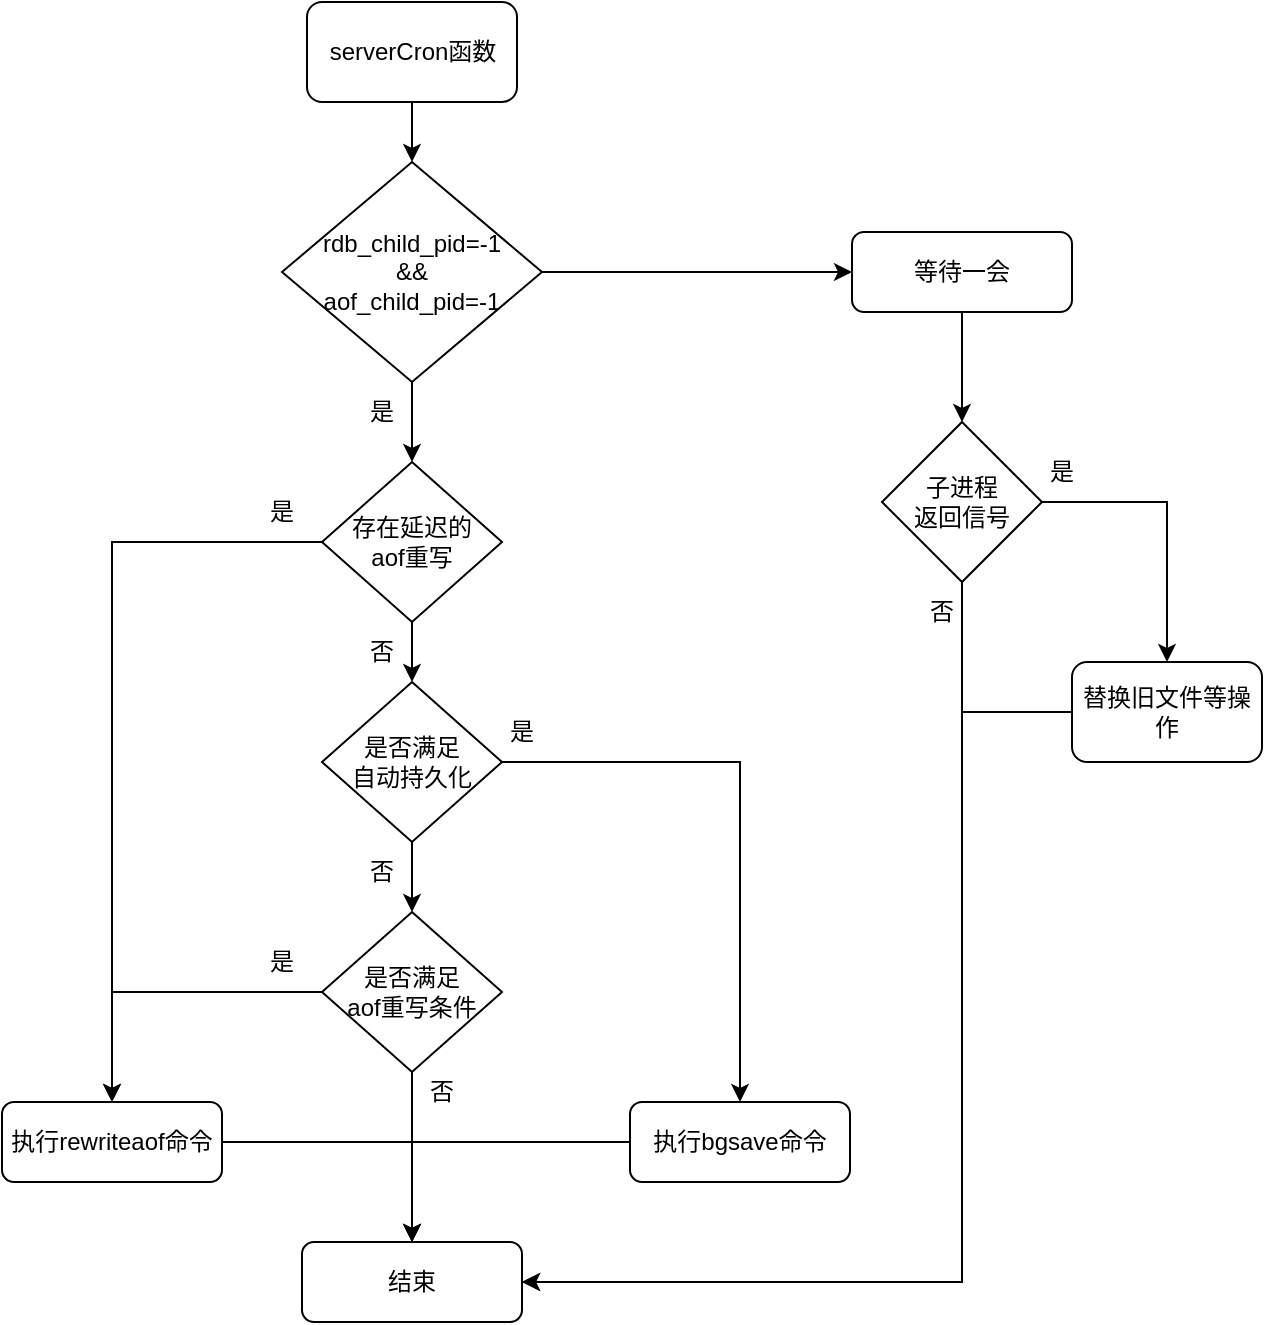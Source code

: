 <mxfile version="26.1.1">
  <diagram name="第 1 页" id="7LSkujbX7WvMR0XH07J_">
    <mxGraphModel dx="1026" dy="684" grid="1" gridSize="10" guides="1" tooltips="1" connect="1" arrows="1" fold="1" page="1" pageScale="1" pageWidth="827" pageHeight="1169" math="0" shadow="0">
      <root>
        <mxCell id="0" />
        <mxCell id="1" parent="0" />
        <mxCell id="iT_zX8NcqkzOm7zB-DMk-3" value="" style="edgeStyle=orthogonalEdgeStyle;rounded=0;orthogonalLoop=1;jettySize=auto;html=1;" edge="1" parent="1" source="iT_zX8NcqkzOm7zB-DMk-1" target="iT_zX8NcqkzOm7zB-DMk-2">
          <mxGeometry relative="1" as="geometry" />
        </mxCell>
        <mxCell id="iT_zX8NcqkzOm7zB-DMk-1" value="serverCron函数" style="rounded=1;whiteSpace=wrap;html=1;" vertex="1" parent="1">
          <mxGeometry x="252.5" y="90" width="105" height="50" as="geometry" />
        </mxCell>
        <mxCell id="iT_zX8NcqkzOm7zB-DMk-6" style="edgeStyle=orthogonalEdgeStyle;rounded=0;orthogonalLoop=1;jettySize=auto;html=1;entryX=0.5;entryY=0;entryDx=0;entryDy=0;" edge="1" parent="1" source="iT_zX8NcqkzOm7zB-DMk-2" target="iT_zX8NcqkzOm7zB-DMk-5">
          <mxGeometry relative="1" as="geometry" />
        </mxCell>
        <mxCell id="iT_zX8NcqkzOm7zB-DMk-28" style="edgeStyle=orthogonalEdgeStyle;rounded=0;orthogonalLoop=1;jettySize=auto;html=1;" edge="1" parent="1" source="iT_zX8NcqkzOm7zB-DMk-2" target="iT_zX8NcqkzOm7zB-DMk-27">
          <mxGeometry relative="1" as="geometry" />
        </mxCell>
        <mxCell id="iT_zX8NcqkzOm7zB-DMk-2" value="rdb_child_pid=-1&lt;div&gt;&amp;amp;&amp;amp;&lt;/div&gt;&lt;div&gt;aof_child_pid=-1&lt;/div&gt;" style="rhombus;whiteSpace=wrap;html=1;" vertex="1" parent="1">
          <mxGeometry x="240" y="170" width="130" height="110" as="geometry" />
        </mxCell>
        <mxCell id="iT_zX8NcqkzOm7zB-DMk-8" style="edgeStyle=orthogonalEdgeStyle;rounded=0;orthogonalLoop=1;jettySize=auto;html=1;" edge="1" parent="1" source="iT_zX8NcqkzOm7zB-DMk-5" target="iT_zX8NcqkzOm7zB-DMk-7">
          <mxGeometry relative="1" as="geometry" />
        </mxCell>
        <mxCell id="iT_zX8NcqkzOm7zB-DMk-10" value="" style="edgeStyle=orthogonalEdgeStyle;rounded=0;orthogonalLoop=1;jettySize=auto;html=1;" edge="1" parent="1" source="iT_zX8NcqkzOm7zB-DMk-5" target="iT_zX8NcqkzOm7zB-DMk-9">
          <mxGeometry relative="1" as="geometry" />
        </mxCell>
        <mxCell id="iT_zX8NcqkzOm7zB-DMk-5" value="存在延迟的&lt;div&gt;aof重写&lt;/div&gt;" style="rhombus;whiteSpace=wrap;html=1;" vertex="1" parent="1">
          <mxGeometry x="260" y="320" width="90" height="80" as="geometry" />
        </mxCell>
        <mxCell id="iT_zX8NcqkzOm7zB-DMk-24" style="edgeStyle=orthogonalEdgeStyle;rounded=0;orthogonalLoop=1;jettySize=auto;html=1;entryX=0.5;entryY=0;entryDx=0;entryDy=0;" edge="1" parent="1" source="iT_zX8NcqkzOm7zB-DMk-7" target="iT_zX8NcqkzOm7zB-DMk-23">
          <mxGeometry relative="1" as="geometry" />
        </mxCell>
        <mxCell id="iT_zX8NcqkzOm7zB-DMk-7" value="执行rewriteaof命令" style="rounded=1;whiteSpace=wrap;html=1;" vertex="1" parent="1">
          <mxGeometry x="100" y="640" width="110" height="40" as="geometry" />
        </mxCell>
        <mxCell id="iT_zX8NcqkzOm7zB-DMk-12" style="edgeStyle=orthogonalEdgeStyle;rounded=0;orthogonalLoop=1;jettySize=auto;html=1;" edge="1" parent="1" source="iT_zX8NcqkzOm7zB-DMk-9" target="iT_zX8NcqkzOm7zB-DMk-11">
          <mxGeometry relative="1" as="geometry" />
        </mxCell>
        <mxCell id="iT_zX8NcqkzOm7zB-DMk-14" value="" style="edgeStyle=orthogonalEdgeStyle;rounded=0;orthogonalLoop=1;jettySize=auto;html=1;" edge="1" parent="1" source="iT_zX8NcqkzOm7zB-DMk-9" target="iT_zX8NcqkzOm7zB-DMk-13">
          <mxGeometry relative="1" as="geometry" />
        </mxCell>
        <mxCell id="iT_zX8NcqkzOm7zB-DMk-9" value="是否满足&lt;div&gt;自动持久化&lt;/div&gt;" style="rhombus;whiteSpace=wrap;html=1;" vertex="1" parent="1">
          <mxGeometry x="260" y="430" width="90" height="80" as="geometry" />
        </mxCell>
        <mxCell id="iT_zX8NcqkzOm7zB-DMk-25" style="edgeStyle=orthogonalEdgeStyle;rounded=0;orthogonalLoop=1;jettySize=auto;html=1;entryX=0.5;entryY=0;entryDx=0;entryDy=0;" edge="1" parent="1" source="iT_zX8NcqkzOm7zB-DMk-11" target="iT_zX8NcqkzOm7zB-DMk-23">
          <mxGeometry relative="1" as="geometry" />
        </mxCell>
        <mxCell id="iT_zX8NcqkzOm7zB-DMk-11" value="执行bgsave命令" style="rounded=1;whiteSpace=wrap;html=1;" vertex="1" parent="1">
          <mxGeometry x="414" y="640" width="110" height="40" as="geometry" />
        </mxCell>
        <mxCell id="iT_zX8NcqkzOm7zB-DMk-15" style="edgeStyle=orthogonalEdgeStyle;rounded=0;orthogonalLoop=1;jettySize=auto;html=1;entryX=0.5;entryY=0;entryDx=0;entryDy=0;" edge="1" parent="1" source="iT_zX8NcqkzOm7zB-DMk-13" target="iT_zX8NcqkzOm7zB-DMk-7">
          <mxGeometry relative="1" as="geometry" />
        </mxCell>
        <mxCell id="iT_zX8NcqkzOm7zB-DMk-26" style="edgeStyle=orthogonalEdgeStyle;rounded=0;orthogonalLoop=1;jettySize=auto;html=1;" edge="1" parent="1" source="iT_zX8NcqkzOm7zB-DMk-13" target="iT_zX8NcqkzOm7zB-DMk-23">
          <mxGeometry relative="1" as="geometry" />
        </mxCell>
        <mxCell id="iT_zX8NcqkzOm7zB-DMk-13" value="是否满足&lt;div&gt;aof重写条件&lt;/div&gt;" style="rhombus;whiteSpace=wrap;html=1;" vertex="1" parent="1">
          <mxGeometry x="260" y="545" width="90" height="80" as="geometry" />
        </mxCell>
        <mxCell id="iT_zX8NcqkzOm7zB-DMk-16" value="是" style="text;html=1;align=center;verticalAlign=middle;whiteSpace=wrap;rounded=0;" vertex="1" parent="1">
          <mxGeometry x="210" y="555" width="60" height="30" as="geometry" />
        </mxCell>
        <mxCell id="iT_zX8NcqkzOm7zB-DMk-17" value="是" style="text;html=1;align=center;verticalAlign=middle;whiteSpace=wrap;rounded=0;" vertex="1" parent="1">
          <mxGeometry x="210" y="330" width="60" height="30" as="geometry" />
        </mxCell>
        <mxCell id="iT_zX8NcqkzOm7zB-DMk-18" value="是" style="text;html=1;align=center;verticalAlign=middle;whiteSpace=wrap;rounded=0;" vertex="1" parent="1">
          <mxGeometry x="260" y="280" width="60" height="30" as="geometry" />
        </mxCell>
        <mxCell id="iT_zX8NcqkzOm7zB-DMk-19" value="是" style="text;html=1;align=center;verticalAlign=middle;whiteSpace=wrap;rounded=0;" vertex="1" parent="1">
          <mxGeometry x="330" y="440" width="60" height="30" as="geometry" />
        </mxCell>
        <mxCell id="iT_zX8NcqkzOm7zB-DMk-20" value="否" style="text;html=1;align=center;verticalAlign=middle;whiteSpace=wrap;rounded=0;" vertex="1" parent="1">
          <mxGeometry x="290" y="620" width="60" height="30" as="geometry" />
        </mxCell>
        <mxCell id="iT_zX8NcqkzOm7zB-DMk-21" value="否" style="text;html=1;align=center;verticalAlign=middle;whiteSpace=wrap;rounded=0;" vertex="1" parent="1">
          <mxGeometry x="260" y="400" width="60" height="30" as="geometry" />
        </mxCell>
        <mxCell id="iT_zX8NcqkzOm7zB-DMk-22" value="否" style="text;html=1;align=center;verticalAlign=middle;whiteSpace=wrap;rounded=0;" vertex="1" parent="1">
          <mxGeometry x="260" y="510" width="60" height="30" as="geometry" />
        </mxCell>
        <mxCell id="iT_zX8NcqkzOm7zB-DMk-23" value="结束" style="rounded=1;whiteSpace=wrap;html=1;" vertex="1" parent="1">
          <mxGeometry x="250" y="710" width="110" height="40" as="geometry" />
        </mxCell>
        <mxCell id="iT_zX8NcqkzOm7zB-DMk-30" style="edgeStyle=orthogonalEdgeStyle;rounded=0;orthogonalLoop=1;jettySize=auto;html=1;" edge="1" parent="1" source="iT_zX8NcqkzOm7zB-DMk-27" target="iT_zX8NcqkzOm7zB-DMk-29">
          <mxGeometry relative="1" as="geometry" />
        </mxCell>
        <mxCell id="iT_zX8NcqkzOm7zB-DMk-27" value="等待一会" style="rounded=1;whiteSpace=wrap;html=1;" vertex="1" parent="1">
          <mxGeometry x="525" y="205" width="110" height="40" as="geometry" />
        </mxCell>
        <mxCell id="iT_zX8NcqkzOm7zB-DMk-32" style="edgeStyle=orthogonalEdgeStyle;rounded=0;orthogonalLoop=1;jettySize=auto;html=1;entryX=0.5;entryY=0;entryDx=0;entryDy=0;" edge="1" parent="1" source="iT_zX8NcqkzOm7zB-DMk-29" target="iT_zX8NcqkzOm7zB-DMk-31">
          <mxGeometry relative="1" as="geometry" />
        </mxCell>
        <mxCell id="iT_zX8NcqkzOm7zB-DMk-33" style="edgeStyle=orthogonalEdgeStyle;rounded=0;orthogonalLoop=1;jettySize=auto;html=1;" edge="1" parent="1" source="iT_zX8NcqkzOm7zB-DMk-29" target="iT_zX8NcqkzOm7zB-DMk-23">
          <mxGeometry relative="1" as="geometry">
            <Array as="points">
              <mxPoint x="580" y="730" />
            </Array>
          </mxGeometry>
        </mxCell>
        <mxCell id="iT_zX8NcqkzOm7zB-DMk-29" value="子进程&lt;div&gt;返回信号&lt;/div&gt;" style="rhombus;whiteSpace=wrap;html=1;" vertex="1" parent="1">
          <mxGeometry x="540" y="300" width="80" height="80" as="geometry" />
        </mxCell>
        <mxCell id="iT_zX8NcqkzOm7zB-DMk-35" style="edgeStyle=orthogonalEdgeStyle;rounded=0;orthogonalLoop=1;jettySize=auto;html=1;entryX=1;entryY=0.5;entryDx=0;entryDy=0;" edge="1" parent="1" source="iT_zX8NcqkzOm7zB-DMk-31" target="iT_zX8NcqkzOm7zB-DMk-23">
          <mxGeometry relative="1" as="geometry">
            <Array as="points">
              <mxPoint x="580" y="445" />
              <mxPoint x="580" y="730" />
            </Array>
          </mxGeometry>
        </mxCell>
        <mxCell id="iT_zX8NcqkzOm7zB-DMk-31" value="替换旧文件等操作" style="rounded=1;whiteSpace=wrap;html=1;" vertex="1" parent="1">
          <mxGeometry x="635" y="420" width="95" height="50" as="geometry" />
        </mxCell>
        <mxCell id="iT_zX8NcqkzOm7zB-DMk-36" value="是" style="text;html=1;align=center;verticalAlign=middle;whiteSpace=wrap;rounded=0;" vertex="1" parent="1">
          <mxGeometry x="600" y="310" width="60" height="30" as="geometry" />
        </mxCell>
        <mxCell id="iT_zX8NcqkzOm7zB-DMk-37" value="否" style="text;html=1;align=center;verticalAlign=middle;whiteSpace=wrap;rounded=0;" vertex="1" parent="1">
          <mxGeometry x="540" y="380" width="60" height="30" as="geometry" />
        </mxCell>
      </root>
    </mxGraphModel>
  </diagram>
</mxfile>
